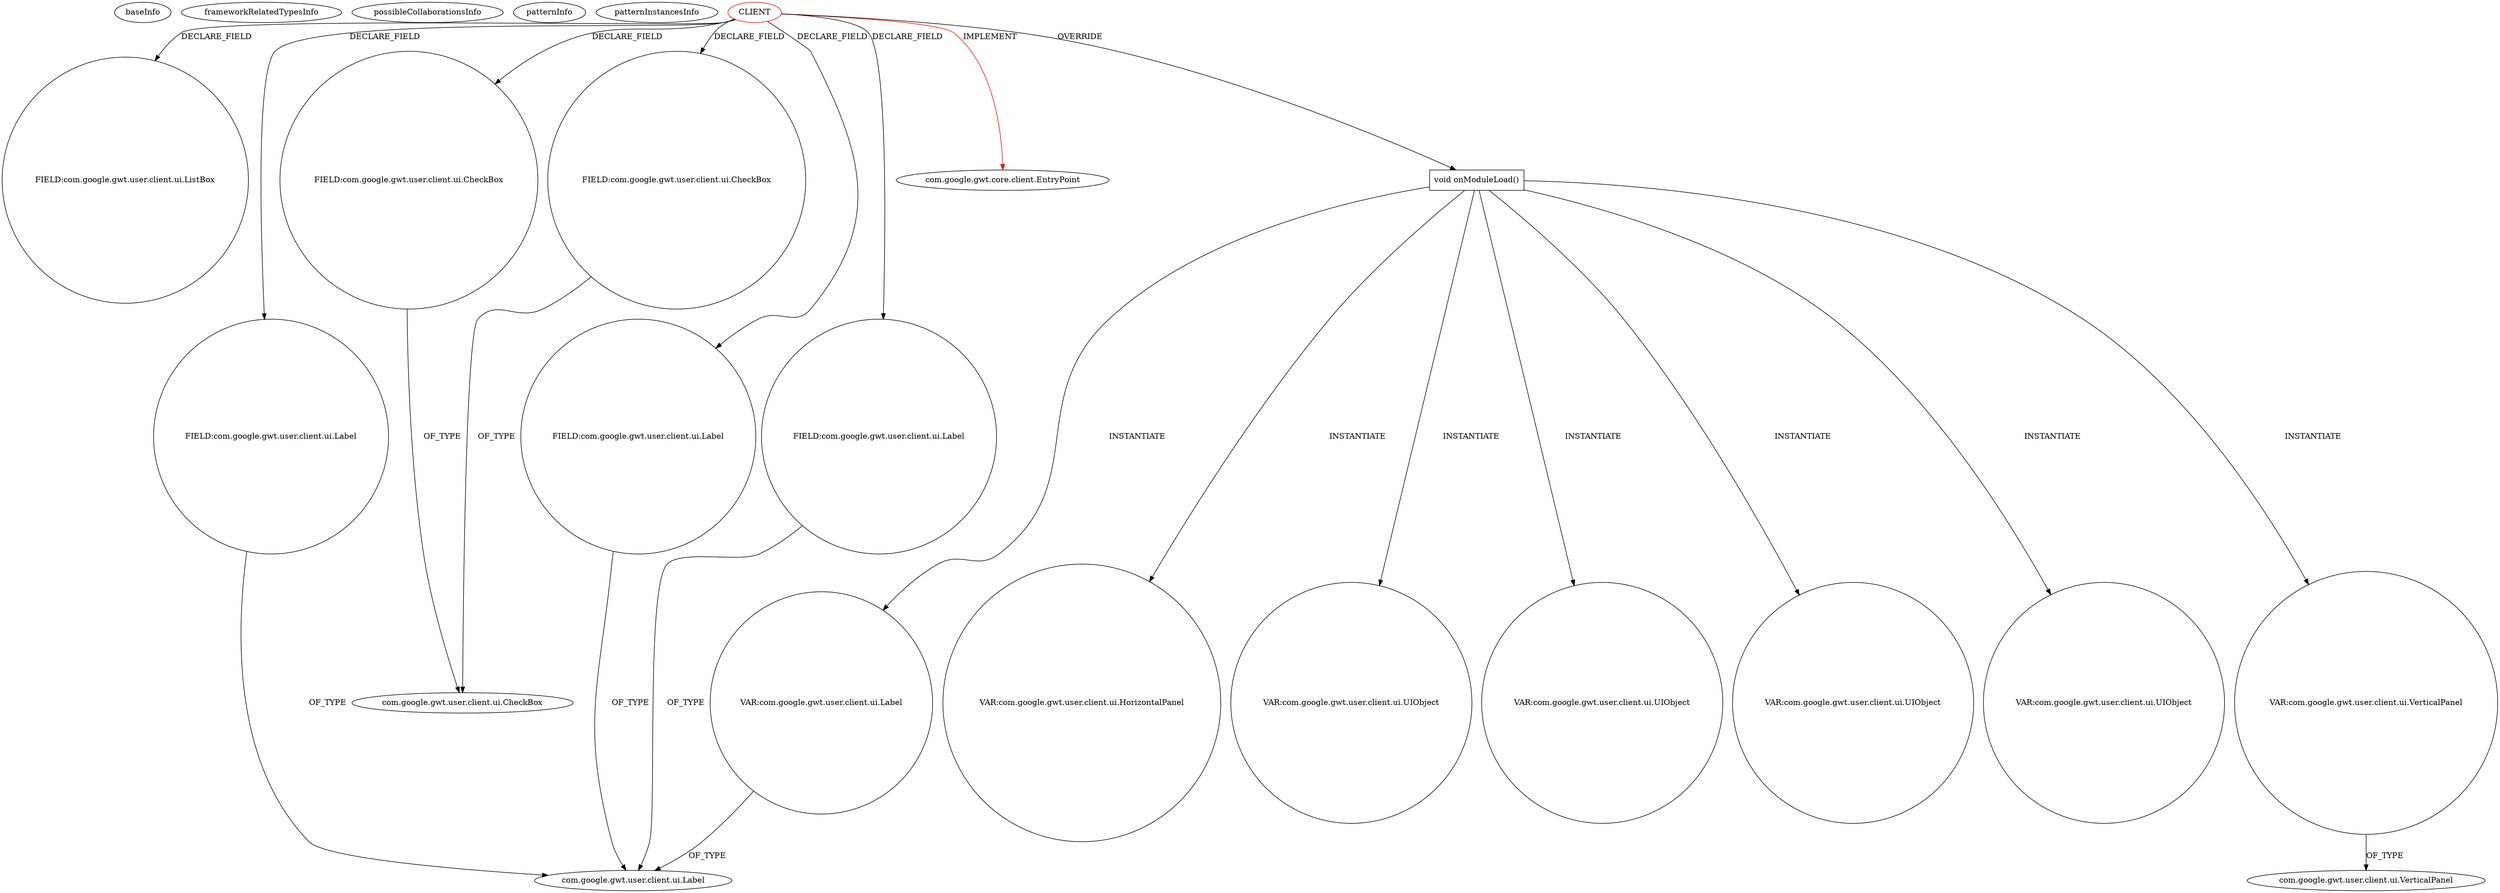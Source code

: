 digraph {
baseInfo[graphId=523,category="pattern",isAnonymous=false,possibleRelation=false]
frameworkRelatedTypesInfo[0="com.google.gwt.core.client.EntryPoint"]
possibleCollaborationsInfo[]
patternInfo[frequency=2.0,patternRootClient=0]
patternInstancesInfo[0="akjava-WebTestMaker~/akjava-WebTestMaker/WebTestMaker-master/src/com/akjava/gwt/webtestmaker/client/WebTestMaker.java~WebTestMaker~655",1="Tok-Erwin~/Tok-Erwin/Erwin-master/src/main/java/erwin/client/Erwin.java~Erwin~388"]
2[label="FIELD:com.google.gwt.user.client.ui.ListBox",vertexType="FIELD_DECLARATION",isFrameworkType=false,shape=circle]
0[label="CLIENT",vertexType="ROOT_CLIENT_CLASS_DECLARATION",isFrameworkType=false,color=red]
10[label="FIELD:com.google.gwt.user.client.ui.CheckBox",vertexType="FIELD_DECLARATION",isFrameworkType=false,shape=circle]
26[label="FIELD:com.google.gwt.user.client.ui.Label",vertexType="FIELD_DECLARATION",isFrameworkType=false,shape=circle]
16[label="FIELD:com.google.gwt.user.client.ui.CheckBox",vertexType="FIELD_DECLARATION",isFrameworkType=false,shape=circle]
22[label="FIELD:com.google.gwt.user.client.ui.Label",vertexType="FIELD_DECLARATION",isFrameworkType=false,shape=circle]
6[label="FIELD:com.google.gwt.user.client.ui.Label",vertexType="FIELD_DECLARATION",isFrameworkType=false,shape=circle]
1[label="com.google.gwt.core.client.EntryPoint",vertexType="FRAMEWORK_INTERFACE_TYPE",isFrameworkType=false]
28[label="void onModuleLoad()",vertexType="OVERRIDING_METHOD_DECLARATION",isFrameworkType=false,shape=box]
300[label="VAR:com.google.gwt.user.client.ui.UIObject",vertexType="VARIABLE_EXPRESION",isFrameworkType=false,shape=circle]
56[label="VAR:com.google.gwt.user.client.ui.UIObject",vertexType="VARIABLE_EXPRESION",isFrameworkType=false,shape=circle]
179[label="VAR:com.google.gwt.user.client.ui.UIObject",vertexType="VARIABLE_EXPRESION",isFrameworkType=false,shape=circle]
166[label="VAR:com.google.gwt.user.client.ui.UIObject",vertexType="VARIABLE_EXPRESION",isFrameworkType=false,shape=circle]
7[label="com.google.gwt.user.client.ui.Label",vertexType="FRAMEWORK_CLASS_TYPE",isFrameworkType=false]
11[label="com.google.gwt.user.client.ui.CheckBox",vertexType="FRAMEWORK_CLASS_TYPE",isFrameworkType=false]
39[label="VAR:com.google.gwt.user.client.ui.VerticalPanel",vertexType="VARIABLE_EXPRESION",isFrameworkType=false,shape=circle]
51[label="VAR:com.google.gwt.user.client.ui.Label",vertexType="VARIABLE_EXPRESION",isFrameworkType=false,shape=circle]
40[label="com.google.gwt.user.client.ui.VerticalPanel",vertexType="FRAMEWORK_CLASS_TYPE",isFrameworkType=false]
194[label="VAR:com.google.gwt.user.client.ui.HorizontalPanel",vertexType="VARIABLE_EXPRESION",isFrameworkType=false,shape=circle]
10->11[label="OF_TYPE"]
28->194[label="INSTANTIATE"]
51->7[label="OF_TYPE"]
0->10[label="DECLARE_FIELD"]
0->28[label="OVERRIDE"]
0->16[label="DECLARE_FIELD"]
22->7[label="OF_TYPE"]
0->26[label="DECLARE_FIELD"]
28->56[label="INSTANTIATE"]
28->39[label="INSTANTIATE"]
0->22[label="DECLARE_FIELD"]
28->179[label="INSTANTIATE"]
16->11[label="OF_TYPE"]
28->166[label="INSTANTIATE"]
28->300[label="INSTANTIATE"]
39->40[label="OF_TYPE"]
0->6[label="DECLARE_FIELD"]
0->2[label="DECLARE_FIELD"]
28->51[label="INSTANTIATE"]
0->1[label="IMPLEMENT",color=red]
26->7[label="OF_TYPE"]
6->7[label="OF_TYPE"]
}
